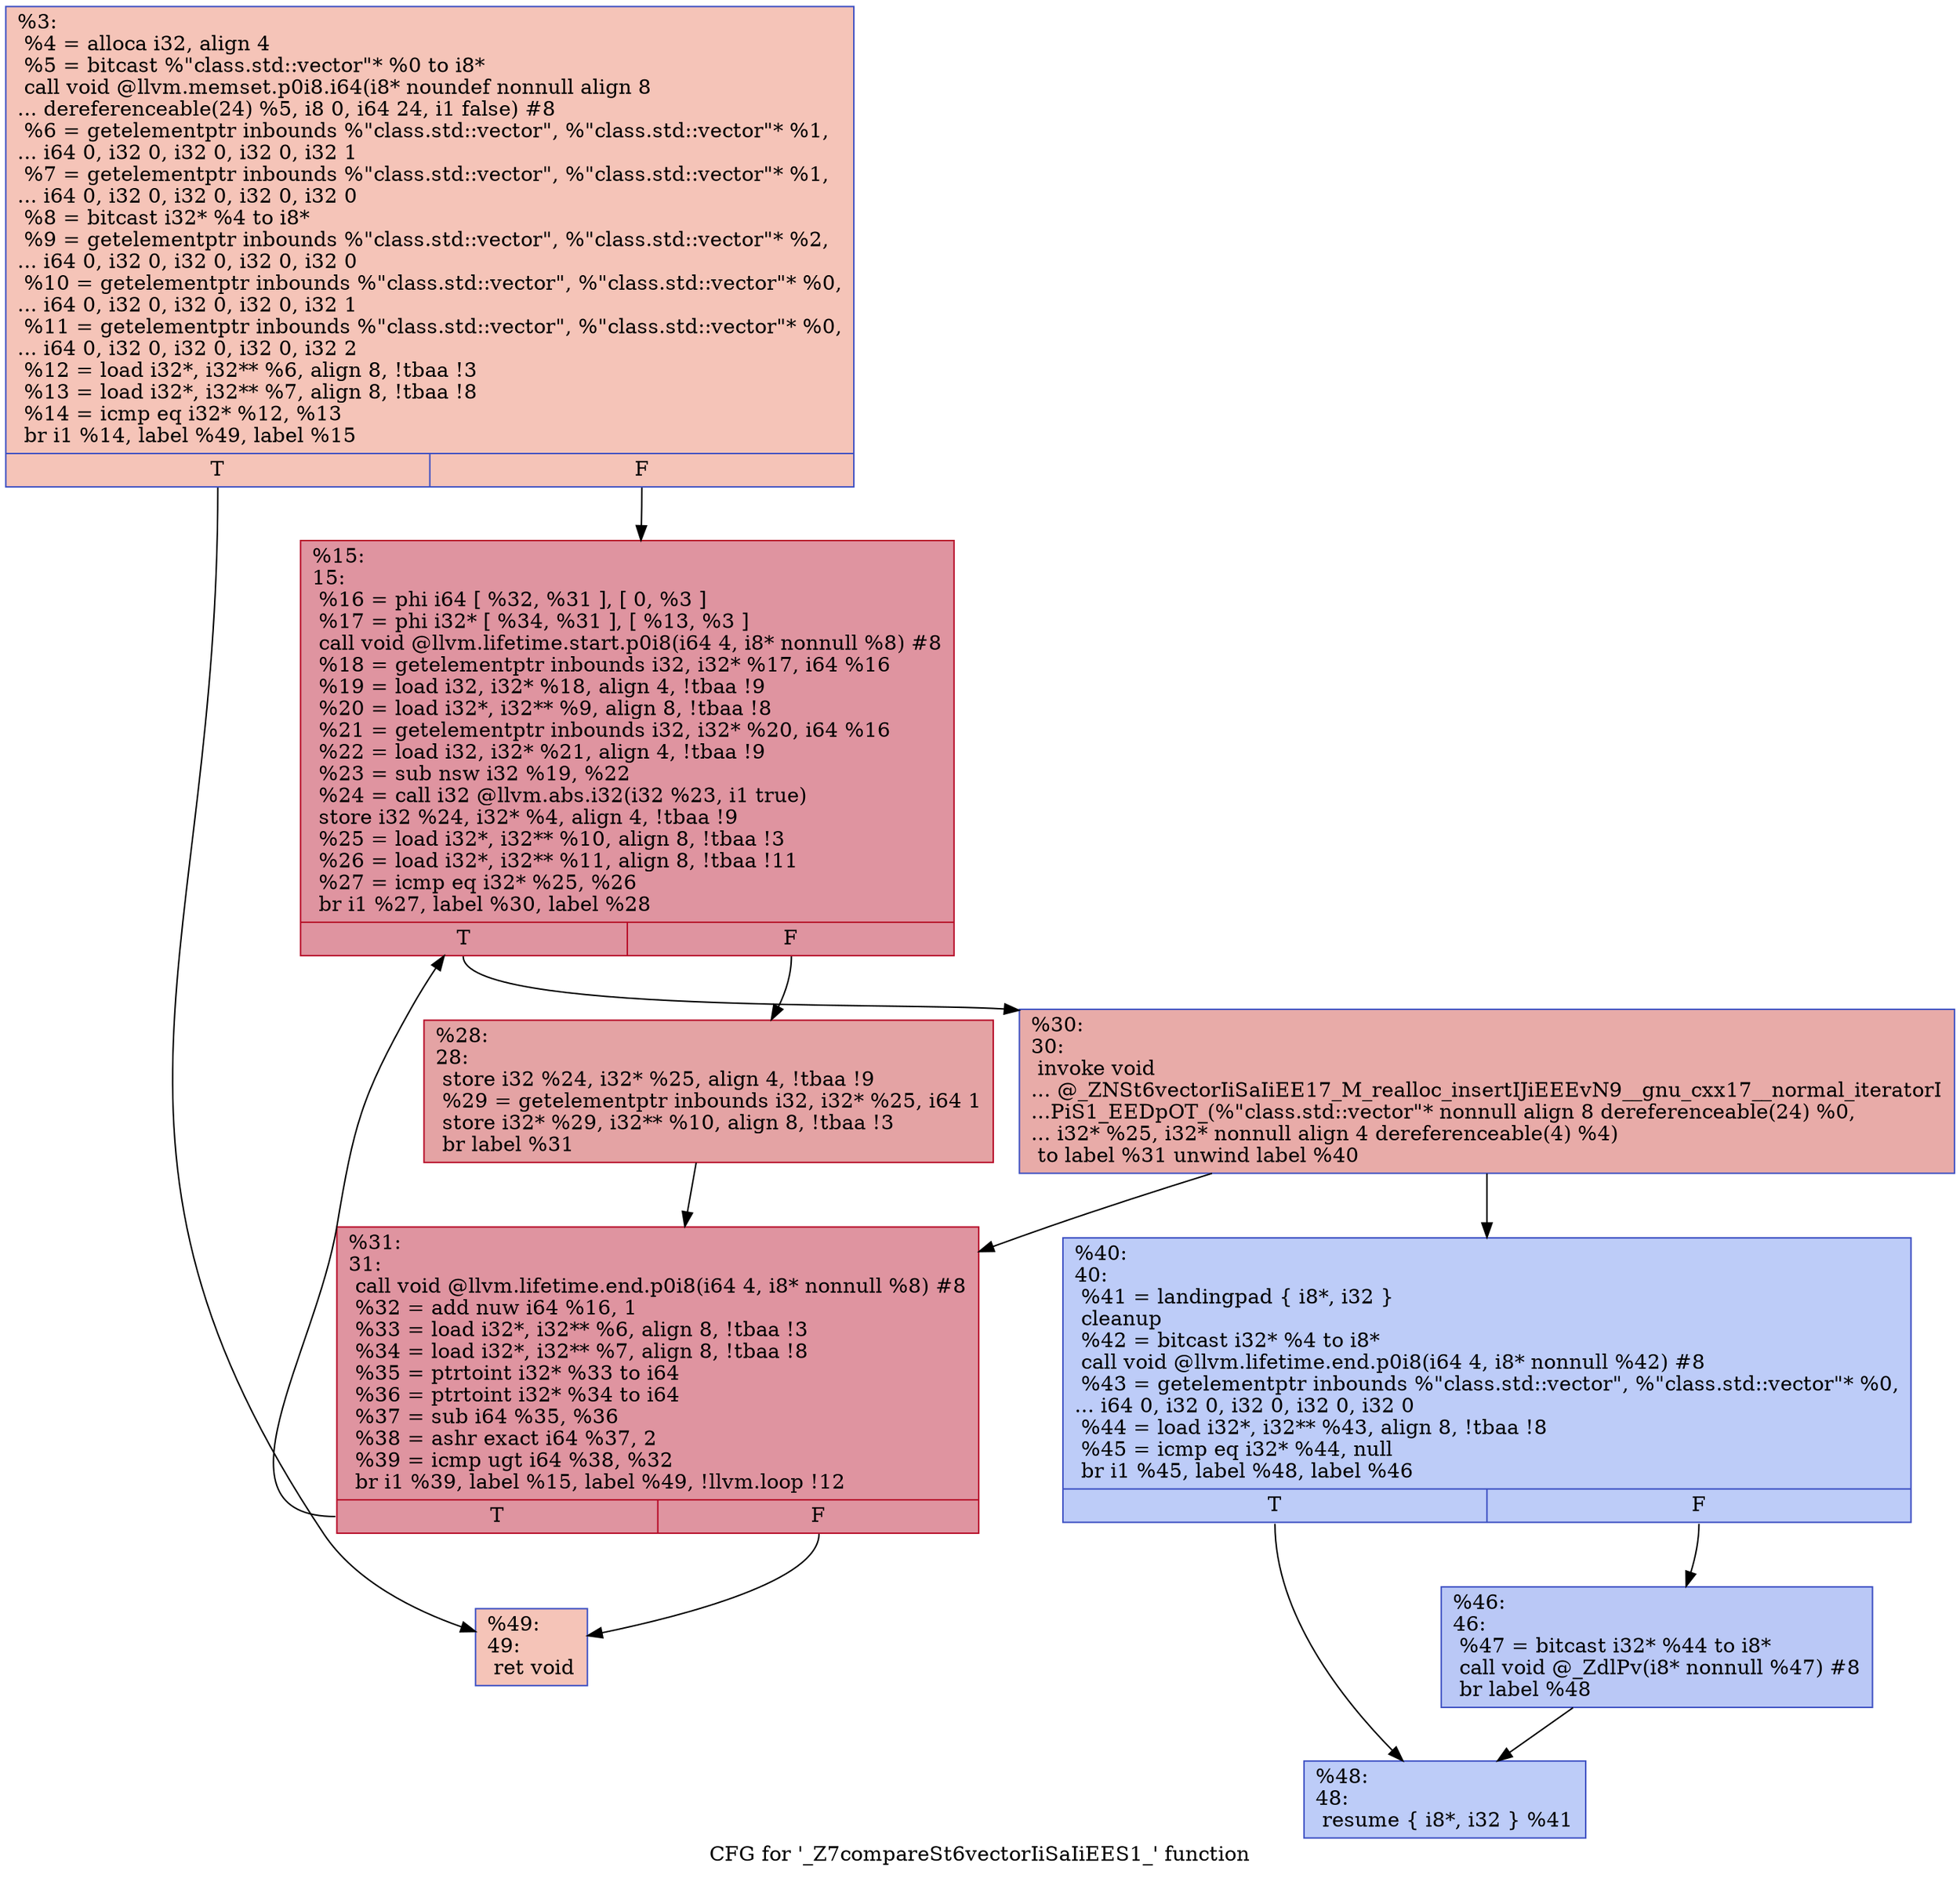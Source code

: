 digraph "CFG for '_Z7compareSt6vectorIiSaIiEES1_' function" {
	label="CFG for '_Z7compareSt6vectorIiSaIiEES1_' function";

	Node0x55f6ac67f130 [shape=record,color="#3d50c3ff", style=filled, fillcolor="#e97a5f70",label="{%3:\l  %4 = alloca i32, align 4\l  %5 = bitcast %\"class.std::vector\"* %0 to i8*\l  call void @llvm.memset.p0i8.i64(i8* noundef nonnull align 8\l... dereferenceable(24) %5, i8 0, i64 24, i1 false) #8\l  %6 = getelementptr inbounds %\"class.std::vector\", %\"class.std::vector\"* %1,\l... i64 0, i32 0, i32 0, i32 0, i32 1\l  %7 = getelementptr inbounds %\"class.std::vector\", %\"class.std::vector\"* %1,\l... i64 0, i32 0, i32 0, i32 0, i32 0\l  %8 = bitcast i32* %4 to i8*\l  %9 = getelementptr inbounds %\"class.std::vector\", %\"class.std::vector\"* %2,\l... i64 0, i32 0, i32 0, i32 0, i32 0\l  %10 = getelementptr inbounds %\"class.std::vector\", %\"class.std::vector\"* %0,\l... i64 0, i32 0, i32 0, i32 0, i32 1\l  %11 = getelementptr inbounds %\"class.std::vector\", %\"class.std::vector\"* %0,\l... i64 0, i32 0, i32 0, i32 0, i32 2\l  %12 = load i32*, i32** %6, align 8, !tbaa !3\l  %13 = load i32*, i32** %7, align 8, !tbaa !8\l  %14 = icmp eq i32* %12, %13\l  br i1 %14, label %49, label %15\l|{<s0>T|<s1>F}}"];
	Node0x55f6ac67f130:s0 -> Node0x55f6ac67f840;
	Node0x55f6ac67f130:s1 -> Node0x55f6ac681120;
	Node0x55f6ac681120 [shape=record,color="#b70d28ff", style=filled, fillcolor="#b70d2870",label="{%15:\l15:                                               \l  %16 = phi i64 [ %32, %31 ], [ 0, %3 ]\l  %17 = phi i32* [ %34, %31 ], [ %13, %3 ]\l  call void @llvm.lifetime.start.p0i8(i64 4, i8* nonnull %8) #8\l  %18 = getelementptr inbounds i32, i32* %17, i64 %16\l  %19 = load i32, i32* %18, align 4, !tbaa !9\l  %20 = load i32*, i32** %9, align 8, !tbaa !8\l  %21 = getelementptr inbounds i32, i32* %20, i64 %16\l  %22 = load i32, i32* %21, align 4, !tbaa !9\l  %23 = sub nsw i32 %19, %22\l  %24 = call i32 @llvm.abs.i32(i32 %23, i1 true)\l  store i32 %24, i32* %4, align 4, !tbaa !9\l  %25 = load i32*, i32** %10, align 8, !tbaa !3\l  %26 = load i32*, i32** %11, align 8, !tbaa !11\l  %27 = icmp eq i32* %25, %26\l  br i1 %27, label %30, label %28\l|{<s0>T|<s1>F}}"];
	Node0x55f6ac681120:s0 -> Node0x55f6ac683360;
	Node0x55f6ac681120:s1 -> Node0x55f6ac6833f0;
	Node0x55f6ac6833f0 [shape=record,color="#b70d28ff", style=filled, fillcolor="#c32e3170",label="{%28:\l28:                                               \l  store i32 %24, i32* %25, align 4, !tbaa !9\l  %29 = getelementptr inbounds i32, i32* %25, i64 1\l  store i32* %29, i32** %10, align 8, !tbaa !3\l  br label %31\l}"];
	Node0x55f6ac6833f0 -> Node0x55f6ac681290;
	Node0x55f6ac683360 [shape=record,color="#3d50c3ff", style=filled, fillcolor="#cc403a70",label="{%30:\l30:                                               \l  invoke void\l... @_ZNSt6vectorIiSaIiEE17_M_realloc_insertIJiEEEvN9__gnu_cxx17__normal_iteratorI\l...PiS1_EEDpOT_(%\"class.std::vector\"* nonnull align 8 dereferenceable(24) %0,\l... i32* %25, i32* nonnull align 4 dereferenceable(4) %4)\l          to label %31 unwind label %40\l}"];
	Node0x55f6ac683360 -> Node0x55f6ac681290;
	Node0x55f6ac683360 -> Node0x55f6ac6838a0;
	Node0x55f6ac681290 [shape=record,color="#b70d28ff", style=filled, fillcolor="#b70d2870",label="{%31:\l31:                                               \l  call void @llvm.lifetime.end.p0i8(i64 4, i8* nonnull %8) #8\l  %32 = add nuw i64 %16, 1\l  %33 = load i32*, i32** %6, align 8, !tbaa !3\l  %34 = load i32*, i32** %7, align 8, !tbaa !8\l  %35 = ptrtoint i32* %33 to i64\l  %36 = ptrtoint i32* %34 to i64\l  %37 = sub i64 %35, %36\l  %38 = ashr exact i64 %37, 2\l  %39 = icmp ugt i64 %38, %32\l  br i1 %39, label %15, label %49, !llvm.loop !12\l|{<s0>T|<s1>F}}"];
	Node0x55f6ac681290:s0 -> Node0x55f6ac681120;
	Node0x55f6ac681290:s1 -> Node0x55f6ac67f840;
	Node0x55f6ac6838a0 [shape=record,color="#3d50c3ff", style=filled, fillcolor="#6a8bef70",label="{%40:\l40:                                               \l  %41 = landingpad \{ i8*, i32 \}\l          cleanup\l  %42 = bitcast i32* %4 to i8*\l  call void @llvm.lifetime.end.p0i8(i64 4, i8* nonnull %42) #8\l  %43 = getelementptr inbounds %\"class.std::vector\", %\"class.std::vector\"* %0,\l... i64 0, i32 0, i32 0, i32 0, i32 0\l  %44 = load i32*, i32** %43, align 8, !tbaa !8\l  %45 = icmp eq i32* %44, null\l  br i1 %45, label %48, label %46\l|{<s0>T|<s1>F}}"];
	Node0x55f6ac6838a0:s0 -> Node0x55f6ac684be0;
	Node0x55f6ac6838a0:s1 -> Node0x55f6ac684c30;
	Node0x55f6ac684c30 [shape=record,color="#3d50c3ff", style=filled, fillcolor="#6282ea70",label="{%46:\l46:                                               \l  %47 = bitcast i32* %44 to i8*\l  call void @_ZdlPv(i8* nonnull %47) #8\l  br label %48\l}"];
	Node0x55f6ac684c30 -> Node0x55f6ac684be0;
	Node0x55f6ac684be0 [shape=record,color="#3d50c3ff", style=filled, fillcolor="#6a8bef70",label="{%48:\l48:                                               \l  resume \{ i8*, i32 \} %41\l}"];
	Node0x55f6ac67f840 [shape=record,color="#3d50c3ff", style=filled, fillcolor="#e97a5f70",label="{%49:\l49:                                               \l  ret void\l}"];
}
